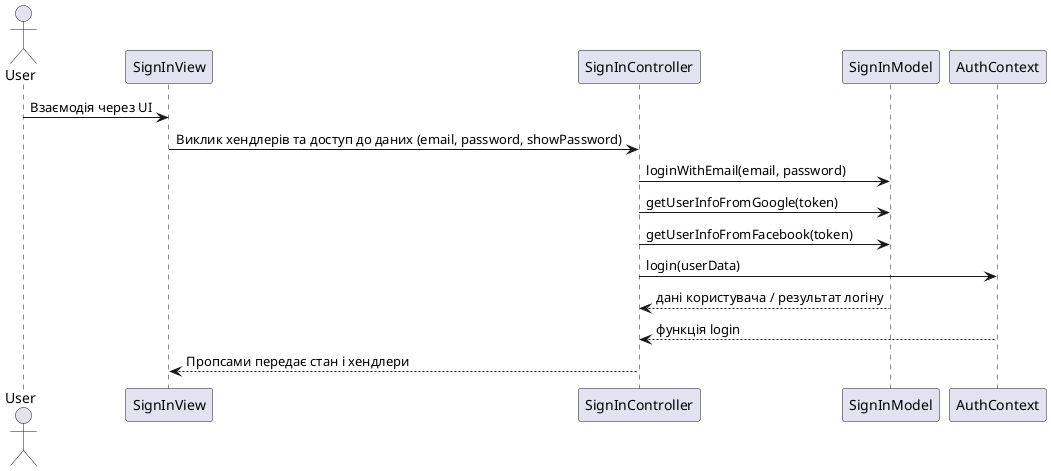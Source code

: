 @startuml SignIn

actor User

User -> SignInView : Взаємодія через UI
SignInView -> SignInController : Виклик хендлерів та доступ до даних (email, password, showPassword)

SignInController -> SignInModel : loginWithEmail(email, password)
SignInController -> SignInModel : getUserInfoFromGoogle(token)
SignInController -> SignInModel : getUserInfoFromFacebook(token)

SignInController -> AuthContext : login(userData)


SignInModel --> SignInController : дані користувача / результат логіну
AuthContext --> SignInController : функція login

SignInController --> SignInView : Пропсами передає стан і хендлери

@enduml
